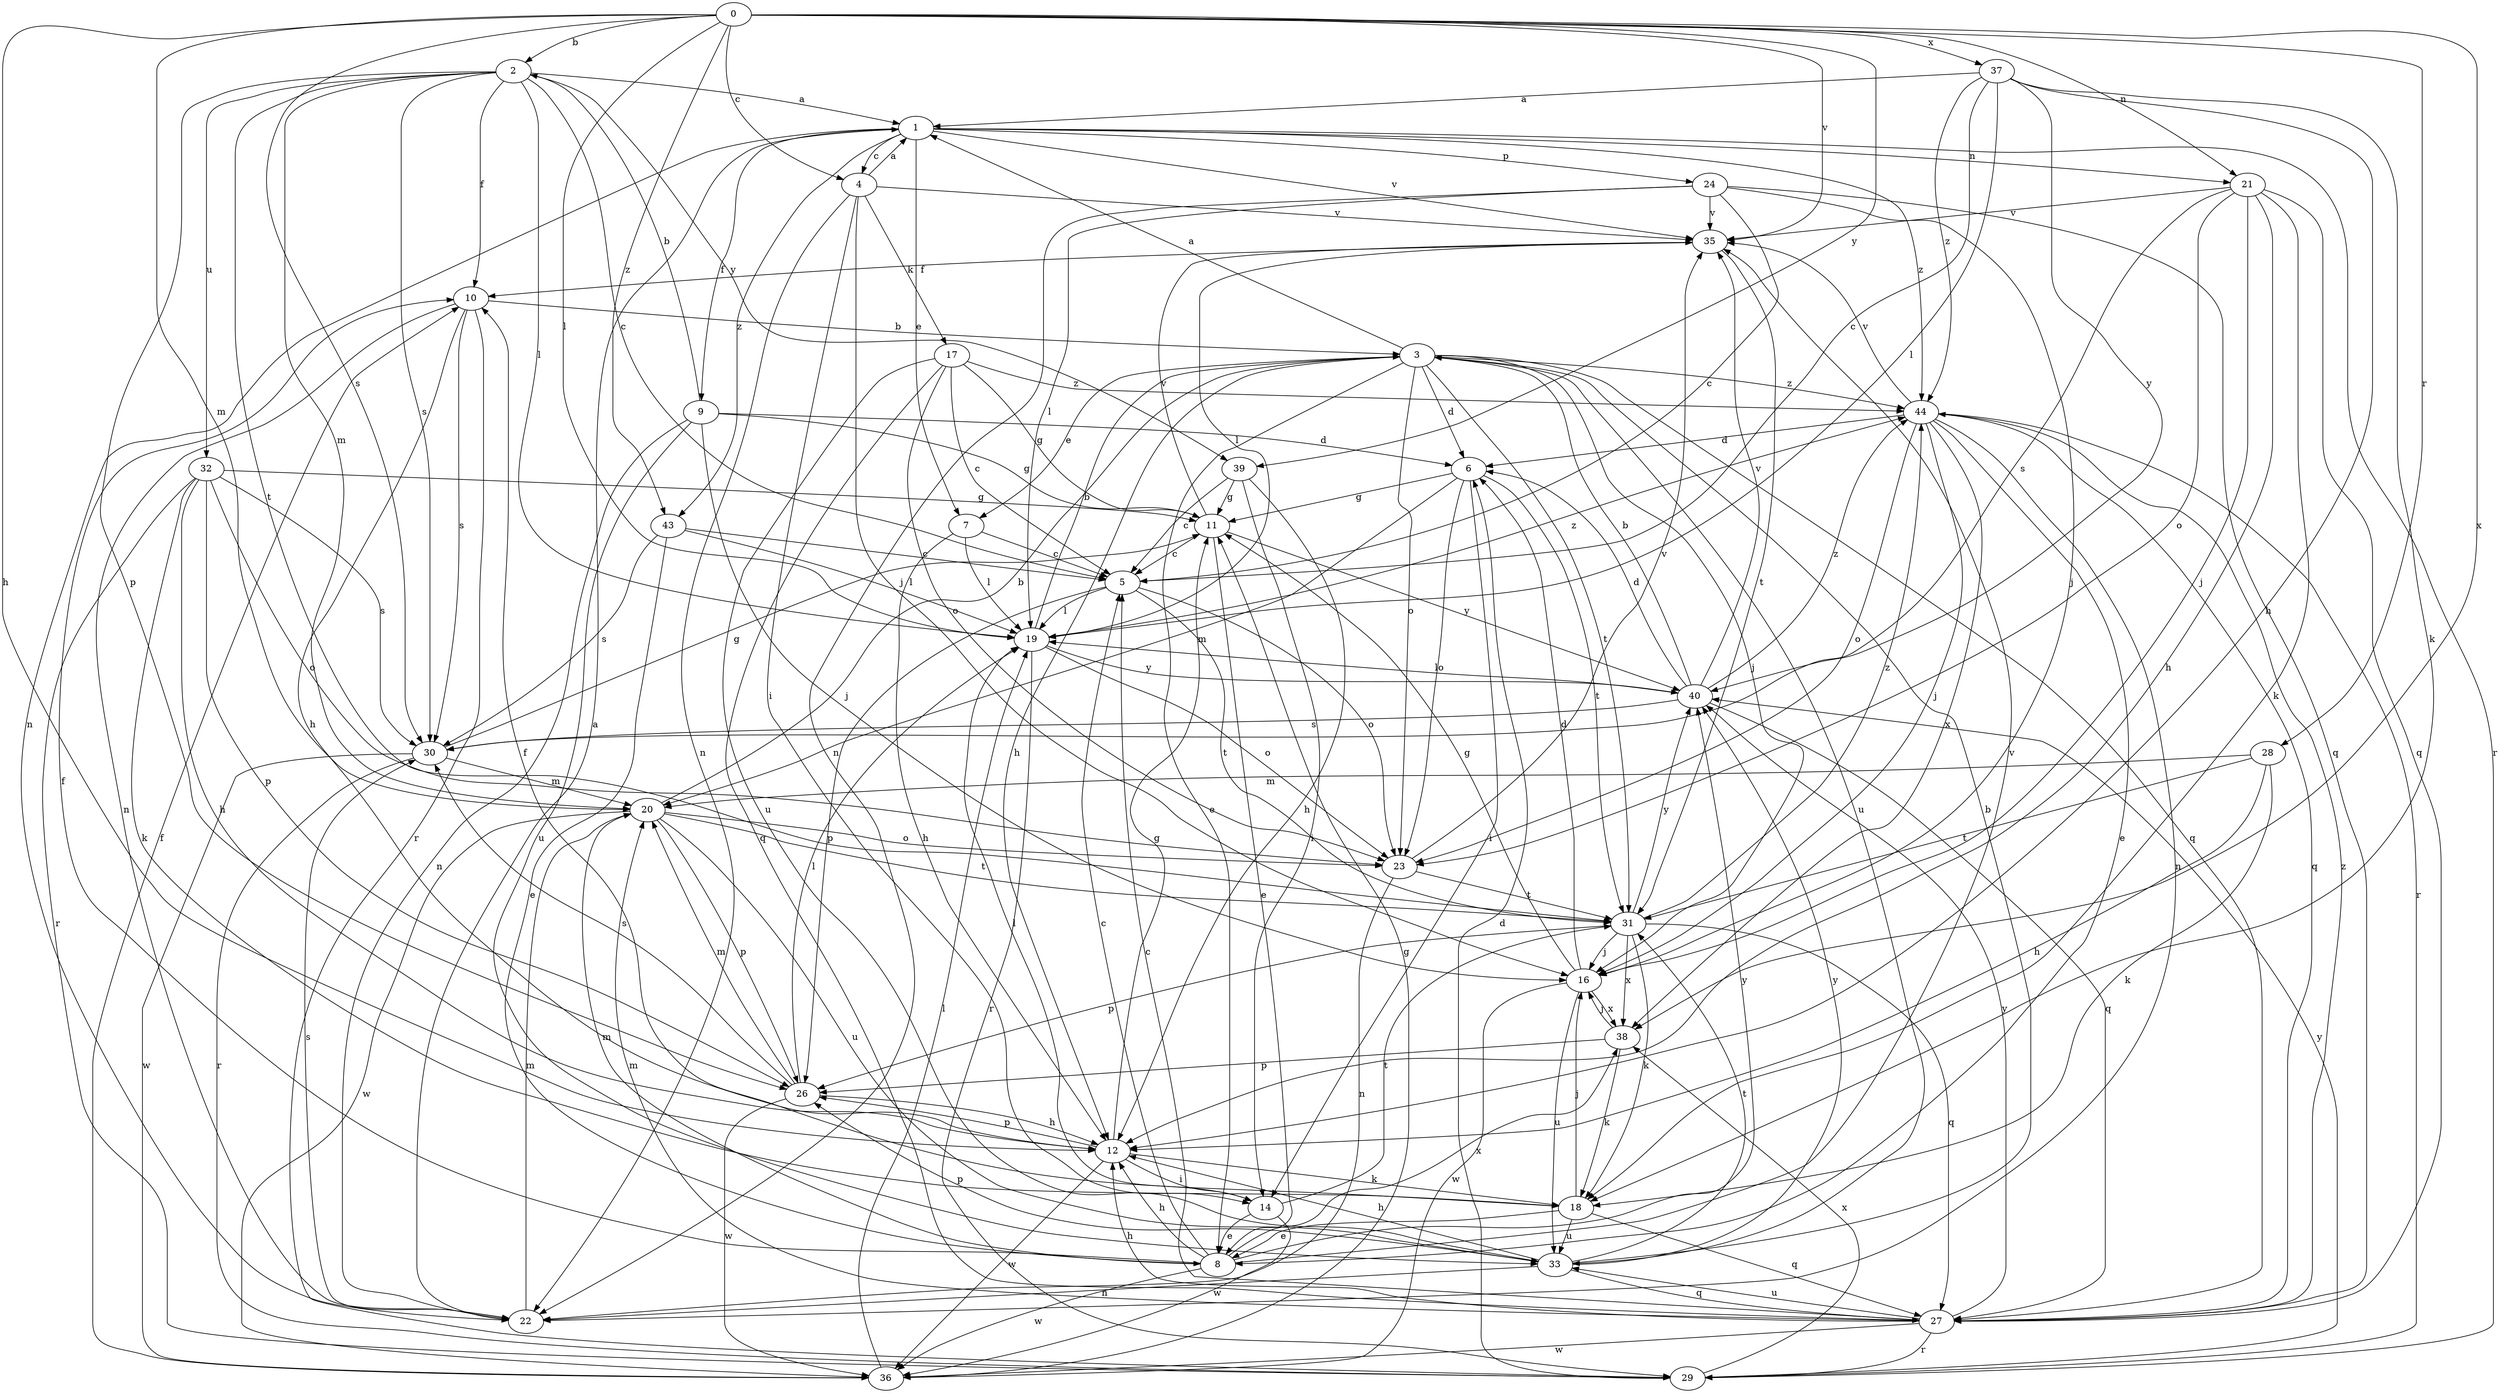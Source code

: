 strict digraph  {
0;
1;
2;
3;
4;
5;
6;
7;
8;
9;
10;
11;
12;
14;
16;
17;
18;
19;
20;
21;
22;
23;
24;
26;
27;
28;
29;
30;
31;
32;
33;
35;
36;
37;
38;
39;
40;
43;
44;
0 -> 2  [label=b];
0 -> 4  [label=c];
0 -> 12  [label=h];
0 -> 19  [label=l];
0 -> 20  [label=m];
0 -> 21  [label=n];
0 -> 28  [label=r];
0 -> 30  [label=s];
0 -> 35  [label=v];
0 -> 37  [label=x];
0 -> 38  [label=x];
0 -> 39  [label=y];
0 -> 43  [label=z];
1 -> 4  [label=c];
1 -> 7  [label=e];
1 -> 9  [label=f];
1 -> 21  [label=n];
1 -> 22  [label=n];
1 -> 24  [label=p];
1 -> 29  [label=r];
1 -> 35  [label=v];
1 -> 43  [label=z];
1 -> 44  [label=z];
2 -> 1  [label=a];
2 -> 5  [label=c];
2 -> 10  [label=f];
2 -> 19  [label=l];
2 -> 20  [label=m];
2 -> 26  [label=p];
2 -> 30  [label=s];
2 -> 31  [label=t];
2 -> 32  [label=u];
2 -> 39  [label=y];
3 -> 1  [label=a];
3 -> 6  [label=d];
3 -> 7  [label=e];
3 -> 8  [label=e];
3 -> 12  [label=h];
3 -> 16  [label=j];
3 -> 23  [label=o];
3 -> 27  [label=q];
3 -> 31  [label=t];
3 -> 33  [label=u];
3 -> 44  [label=z];
4 -> 1  [label=a];
4 -> 14  [label=i];
4 -> 16  [label=j];
4 -> 17  [label=k];
4 -> 22  [label=n];
4 -> 35  [label=v];
5 -> 19  [label=l];
5 -> 23  [label=o];
5 -> 26  [label=p];
5 -> 31  [label=t];
6 -> 11  [label=g];
6 -> 14  [label=i];
6 -> 20  [label=m];
6 -> 23  [label=o];
6 -> 31  [label=t];
7 -> 5  [label=c];
7 -> 12  [label=h];
7 -> 19  [label=l];
8 -> 5  [label=c];
8 -> 10  [label=f];
8 -> 12  [label=h];
8 -> 20  [label=m];
8 -> 35  [label=v];
8 -> 36  [label=w];
8 -> 38  [label=x];
8 -> 40  [label=y];
9 -> 2  [label=b];
9 -> 6  [label=d];
9 -> 11  [label=g];
9 -> 16  [label=j];
9 -> 22  [label=n];
9 -> 33  [label=u];
10 -> 3  [label=b];
10 -> 12  [label=h];
10 -> 22  [label=n];
10 -> 29  [label=r];
10 -> 30  [label=s];
11 -> 5  [label=c];
11 -> 8  [label=e];
11 -> 35  [label=v];
11 -> 40  [label=y];
12 -> 11  [label=g];
12 -> 14  [label=i];
12 -> 18  [label=k];
12 -> 26  [label=p];
12 -> 36  [label=w];
14 -> 8  [label=e];
14 -> 19  [label=l];
14 -> 31  [label=t];
14 -> 36  [label=w];
16 -> 6  [label=d];
16 -> 11  [label=g];
16 -> 33  [label=u];
16 -> 36  [label=w];
16 -> 38  [label=x];
17 -> 5  [label=c];
17 -> 11  [label=g];
17 -> 23  [label=o];
17 -> 27  [label=q];
17 -> 33  [label=u];
17 -> 44  [label=z];
18 -> 8  [label=e];
18 -> 10  [label=f];
18 -> 16  [label=j];
18 -> 27  [label=q];
18 -> 33  [label=u];
19 -> 3  [label=b];
19 -> 23  [label=o];
19 -> 29  [label=r];
19 -> 40  [label=y];
19 -> 44  [label=z];
20 -> 3  [label=b];
20 -> 23  [label=o];
20 -> 26  [label=p];
20 -> 31  [label=t];
20 -> 33  [label=u];
20 -> 36  [label=w];
21 -> 12  [label=h];
21 -> 16  [label=j];
21 -> 18  [label=k];
21 -> 23  [label=o];
21 -> 27  [label=q];
21 -> 30  [label=s];
21 -> 35  [label=v];
22 -> 1  [label=a];
22 -> 20  [label=m];
22 -> 30  [label=s];
23 -> 22  [label=n];
23 -> 31  [label=t];
23 -> 35  [label=v];
24 -> 5  [label=c];
24 -> 16  [label=j];
24 -> 19  [label=l];
24 -> 22  [label=n];
24 -> 27  [label=q];
24 -> 35  [label=v];
26 -> 12  [label=h];
26 -> 19  [label=l];
26 -> 20  [label=m];
26 -> 30  [label=s];
26 -> 36  [label=w];
27 -> 5  [label=c];
27 -> 12  [label=h];
27 -> 20  [label=m];
27 -> 29  [label=r];
27 -> 33  [label=u];
27 -> 36  [label=w];
27 -> 40  [label=y];
27 -> 44  [label=z];
28 -> 12  [label=h];
28 -> 18  [label=k];
28 -> 20  [label=m];
28 -> 31  [label=t];
29 -> 6  [label=d];
29 -> 38  [label=x];
29 -> 40  [label=y];
30 -> 11  [label=g];
30 -> 20  [label=m];
30 -> 29  [label=r];
30 -> 36  [label=w];
31 -> 16  [label=j];
31 -> 18  [label=k];
31 -> 26  [label=p];
31 -> 27  [label=q];
31 -> 38  [label=x];
31 -> 40  [label=y];
31 -> 44  [label=z];
32 -> 11  [label=g];
32 -> 12  [label=h];
32 -> 18  [label=k];
32 -> 23  [label=o];
32 -> 26  [label=p];
32 -> 29  [label=r];
32 -> 30  [label=s];
33 -> 3  [label=b];
33 -> 12  [label=h];
33 -> 22  [label=n];
33 -> 26  [label=p];
33 -> 27  [label=q];
33 -> 31  [label=t];
33 -> 40  [label=y];
35 -> 10  [label=f];
35 -> 19  [label=l];
35 -> 31  [label=t];
36 -> 10  [label=f];
36 -> 11  [label=g];
36 -> 19  [label=l];
37 -> 1  [label=a];
37 -> 5  [label=c];
37 -> 12  [label=h];
37 -> 18  [label=k];
37 -> 19  [label=l];
37 -> 40  [label=y];
37 -> 44  [label=z];
38 -> 16  [label=j];
38 -> 18  [label=k];
38 -> 26  [label=p];
39 -> 5  [label=c];
39 -> 11  [label=g];
39 -> 12  [label=h];
39 -> 14  [label=i];
40 -> 3  [label=b];
40 -> 6  [label=d];
40 -> 19  [label=l];
40 -> 27  [label=q];
40 -> 30  [label=s];
40 -> 35  [label=v];
40 -> 44  [label=z];
43 -> 5  [label=c];
43 -> 8  [label=e];
43 -> 19  [label=l];
43 -> 30  [label=s];
44 -> 6  [label=d];
44 -> 8  [label=e];
44 -> 16  [label=j];
44 -> 22  [label=n];
44 -> 23  [label=o];
44 -> 27  [label=q];
44 -> 29  [label=r];
44 -> 35  [label=v];
44 -> 38  [label=x];
}
